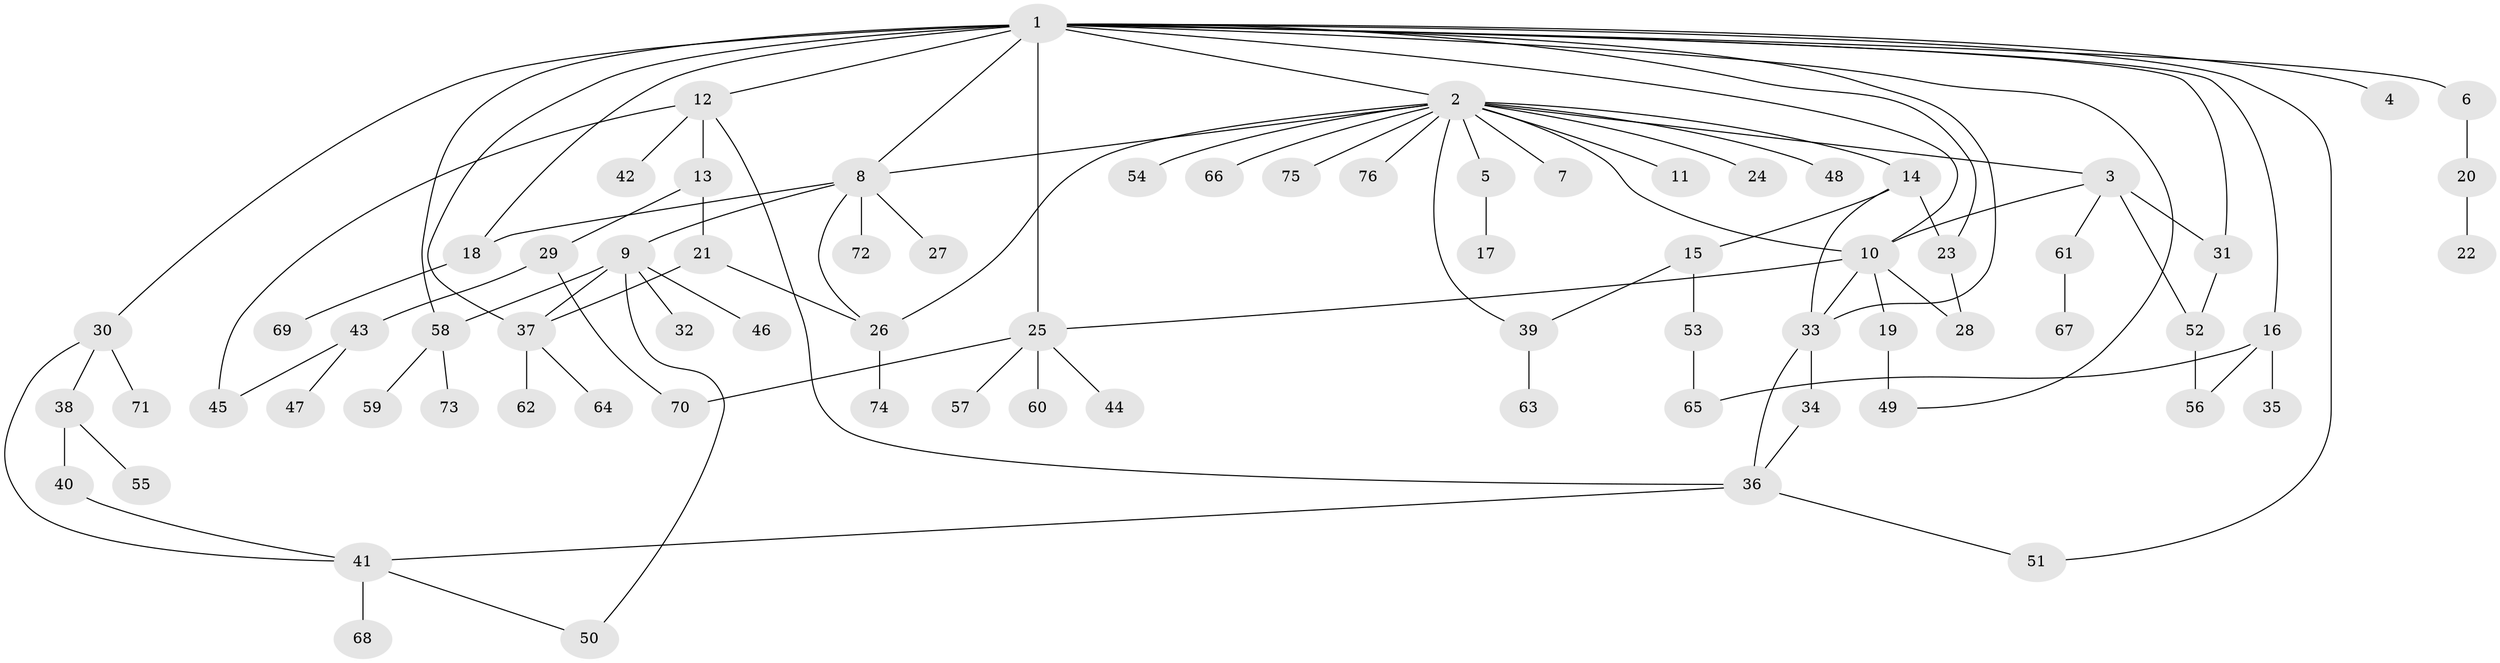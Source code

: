 // original degree distribution, {30: 0.006711409395973154, 18: 0.006711409395973154, 7: 0.020134228187919462, 2: 0.22818791946308725, 3: 0.09395973154362416, 10: 0.006711409395973154, 5: 0.03355704697986577, 6: 0.040268456375838924, 4: 0.053691275167785234, 1: 0.5100671140939598}
// Generated by graph-tools (version 1.1) at 2025/35/03/09/25 02:35:30]
// undirected, 76 vertices, 103 edges
graph export_dot {
graph [start="1"]
  node [color=gray90,style=filled];
  1;
  2;
  3;
  4;
  5;
  6;
  7;
  8;
  9;
  10;
  11;
  12;
  13;
  14;
  15;
  16;
  17;
  18;
  19;
  20;
  21;
  22;
  23;
  24;
  25;
  26;
  27;
  28;
  29;
  30;
  31;
  32;
  33;
  34;
  35;
  36;
  37;
  38;
  39;
  40;
  41;
  42;
  43;
  44;
  45;
  46;
  47;
  48;
  49;
  50;
  51;
  52;
  53;
  54;
  55;
  56;
  57;
  58;
  59;
  60;
  61;
  62;
  63;
  64;
  65;
  66;
  67;
  68;
  69;
  70;
  71;
  72;
  73;
  74;
  75;
  76;
  1 -- 2 [weight=1.0];
  1 -- 4 [weight=1.0];
  1 -- 6 [weight=1.0];
  1 -- 8 [weight=1.0];
  1 -- 10 [weight=1.0];
  1 -- 12 [weight=1.0];
  1 -- 16 [weight=1.0];
  1 -- 18 [weight=1.0];
  1 -- 23 [weight=1.0];
  1 -- 25 [weight=12.0];
  1 -- 30 [weight=1.0];
  1 -- 31 [weight=1.0];
  1 -- 33 [weight=1.0];
  1 -- 37 [weight=1.0];
  1 -- 49 [weight=1.0];
  1 -- 51 [weight=1.0];
  1 -- 58 [weight=1.0];
  2 -- 3 [weight=1.0];
  2 -- 5 [weight=1.0];
  2 -- 7 [weight=1.0];
  2 -- 8 [weight=1.0];
  2 -- 10 [weight=1.0];
  2 -- 11 [weight=1.0];
  2 -- 14 [weight=1.0];
  2 -- 24 [weight=1.0];
  2 -- 26 [weight=1.0];
  2 -- 39 [weight=1.0];
  2 -- 48 [weight=1.0];
  2 -- 54 [weight=1.0];
  2 -- 66 [weight=1.0];
  2 -- 75 [weight=1.0];
  2 -- 76 [weight=1.0];
  3 -- 10 [weight=1.0];
  3 -- 31 [weight=1.0];
  3 -- 52 [weight=1.0];
  3 -- 61 [weight=1.0];
  5 -- 17 [weight=1.0];
  6 -- 20 [weight=1.0];
  8 -- 9 [weight=1.0];
  8 -- 18 [weight=1.0];
  8 -- 26 [weight=1.0];
  8 -- 27 [weight=1.0];
  8 -- 72 [weight=3.0];
  9 -- 32 [weight=1.0];
  9 -- 37 [weight=1.0];
  9 -- 46 [weight=1.0];
  9 -- 50 [weight=1.0];
  9 -- 58 [weight=1.0];
  10 -- 19 [weight=1.0];
  10 -- 25 [weight=1.0];
  10 -- 28 [weight=1.0];
  10 -- 33 [weight=1.0];
  12 -- 13 [weight=1.0];
  12 -- 36 [weight=1.0];
  12 -- 42 [weight=1.0];
  12 -- 45 [weight=1.0];
  13 -- 21 [weight=3.0];
  13 -- 29 [weight=1.0];
  14 -- 15 [weight=1.0];
  14 -- 23 [weight=2.0];
  14 -- 33 [weight=1.0];
  15 -- 39 [weight=1.0];
  15 -- 53 [weight=1.0];
  16 -- 35 [weight=1.0];
  16 -- 56 [weight=1.0];
  16 -- 65 [weight=1.0];
  18 -- 69 [weight=1.0];
  19 -- 49 [weight=2.0];
  20 -- 22 [weight=2.0];
  21 -- 26 [weight=1.0];
  21 -- 37 [weight=1.0];
  23 -- 28 [weight=1.0];
  25 -- 44 [weight=1.0];
  25 -- 57 [weight=1.0];
  25 -- 60 [weight=2.0];
  25 -- 70 [weight=1.0];
  26 -- 74 [weight=2.0];
  29 -- 43 [weight=1.0];
  29 -- 70 [weight=1.0];
  30 -- 38 [weight=1.0];
  30 -- 41 [weight=1.0];
  30 -- 71 [weight=1.0];
  31 -- 52 [weight=2.0];
  33 -- 34 [weight=2.0];
  33 -- 36 [weight=1.0];
  34 -- 36 [weight=1.0];
  36 -- 41 [weight=1.0];
  36 -- 51 [weight=1.0];
  37 -- 62 [weight=1.0];
  37 -- 64 [weight=1.0];
  38 -- 40 [weight=1.0];
  38 -- 55 [weight=1.0];
  39 -- 63 [weight=1.0];
  40 -- 41 [weight=1.0];
  41 -- 50 [weight=1.0];
  41 -- 68 [weight=1.0];
  43 -- 45 [weight=1.0];
  43 -- 47 [weight=1.0];
  52 -- 56 [weight=1.0];
  53 -- 65 [weight=1.0];
  58 -- 59 [weight=1.0];
  58 -- 73 [weight=1.0];
  61 -- 67 [weight=1.0];
}
